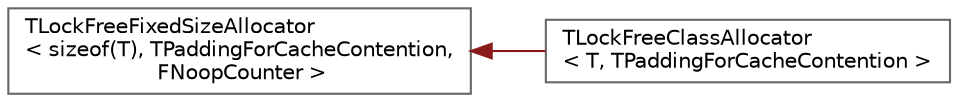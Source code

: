 digraph "Graphical Class Hierarchy"
{
 // INTERACTIVE_SVG=YES
 // LATEX_PDF_SIZE
  bgcolor="transparent";
  edge [fontname=Helvetica,fontsize=10,labelfontname=Helvetica,labelfontsize=10];
  node [fontname=Helvetica,fontsize=10,shape=box,height=0.2,width=0.4];
  rankdir="LR";
  Node0 [id="Node000000",label="TLockFreeFixedSizeAllocator\l\< sizeof(T), TPaddingForCacheContention,\l FNoopCounter \>",height=0.2,width=0.4,color="grey40", fillcolor="white", style="filled",URL="$df/df7/classTLockFreeFixedSizeAllocator.html",tooltip=" "];
  Node0 -> Node1 [id="edge6399_Node000000_Node000001",dir="back",color="firebrick4",style="solid",tooltip=" "];
  Node1 [id="Node000001",label="TLockFreeClassAllocator\l\< T, TPaddingForCacheContention \>",height=0.2,width=0.4,color="grey40", fillcolor="white", style="filled",URL="$d1/df5/classTLockFreeClassAllocator.html",tooltip="Thread safe, lock free pooling allocator of memory for instances of T."];
}
